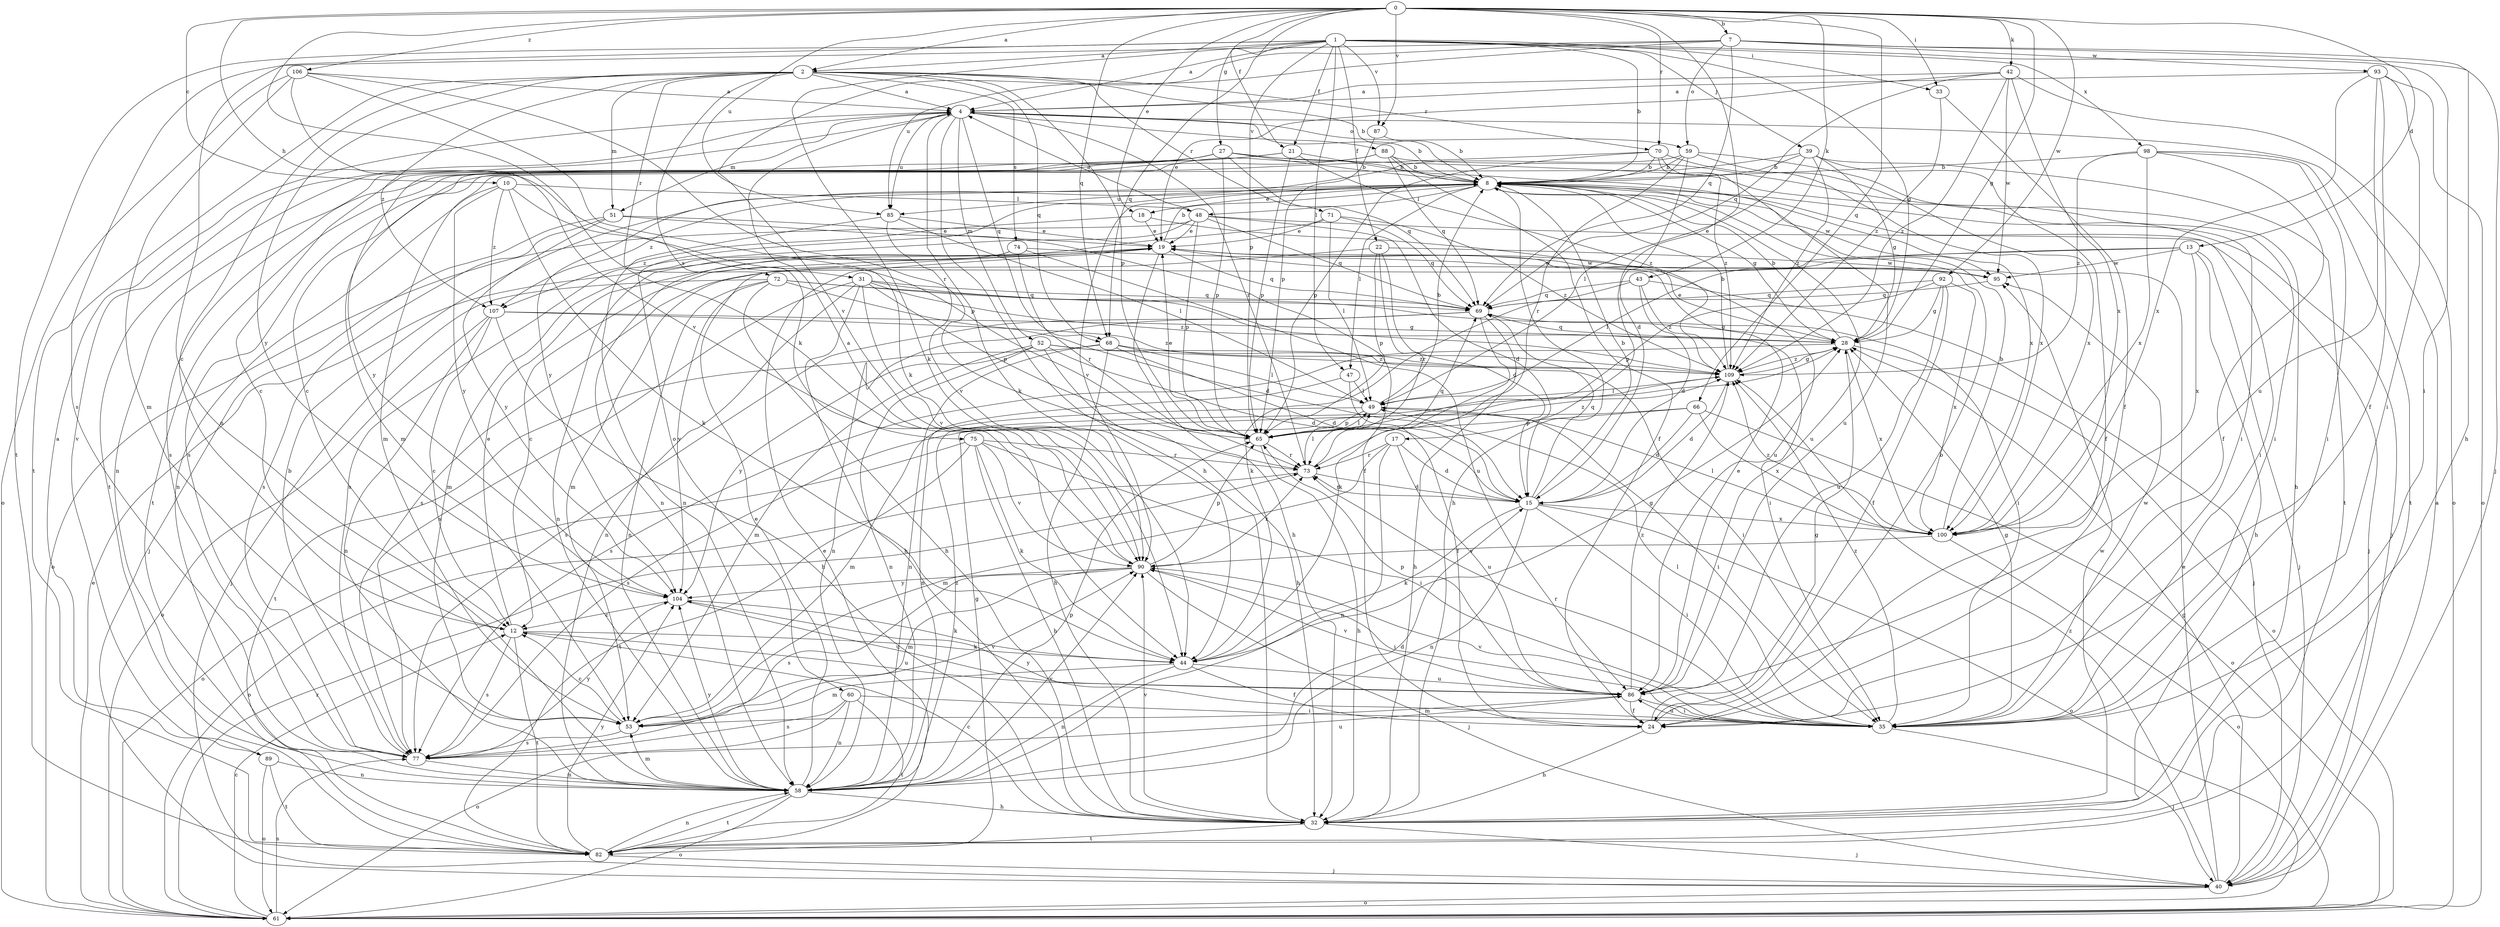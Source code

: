 strict digraph  {
0;
1;
2;
4;
7;
8;
10;
12;
13;
15;
17;
18;
19;
21;
22;
24;
27;
28;
31;
32;
33;
35;
39;
40;
42;
43;
44;
47;
48;
49;
51;
52;
53;
58;
59;
60;
61;
65;
66;
68;
69;
70;
71;
72;
73;
74;
75;
77;
82;
85;
86;
87;
88;
89;
90;
92;
93;
95;
98;
100;
104;
106;
107;
109;
0 -> 2  [label=a];
0 -> 7  [label=b];
0 -> 10  [label=c];
0 -> 13  [label=d];
0 -> 17  [label=e];
0 -> 18  [label=e];
0 -> 21  [label=f];
0 -> 27  [label=g];
0 -> 28  [label=g];
0 -> 31  [label=h];
0 -> 33  [label=i];
0 -> 42  [label=k];
0 -> 43  [label=k];
0 -> 44  [label=k];
0 -> 66  [label=q];
0 -> 68  [label=q];
0 -> 70  [label=r];
0 -> 85  [label=u];
0 -> 87  [label=v];
0 -> 92  [label=w];
0 -> 106  [label=z];
1 -> 2  [label=a];
1 -> 4  [label=a];
1 -> 8  [label=b];
1 -> 21  [label=f];
1 -> 22  [label=f];
1 -> 28  [label=g];
1 -> 33  [label=i];
1 -> 35  [label=i];
1 -> 39  [label=j];
1 -> 44  [label=k];
1 -> 47  [label=l];
1 -> 58  [label=n];
1 -> 65  [label=p];
1 -> 68  [label=q];
1 -> 82  [label=t];
1 -> 87  [label=v];
1 -> 98  [label=x];
2 -> 4  [label=a];
2 -> 8  [label=b];
2 -> 12  [label=c];
2 -> 51  [label=m];
2 -> 65  [label=p];
2 -> 68  [label=q];
2 -> 70  [label=r];
2 -> 71  [label=r];
2 -> 72  [label=r];
2 -> 74  [label=s];
2 -> 75  [label=s];
2 -> 82  [label=t];
2 -> 104  [label=y];
2 -> 107  [label=z];
4 -> 8  [label=b];
4 -> 32  [label=h];
4 -> 44  [label=k];
4 -> 51  [label=m];
4 -> 52  [label=m];
4 -> 59  [label=o];
4 -> 68  [label=q];
4 -> 73  [label=r];
4 -> 82  [label=t];
4 -> 85  [label=u];
4 -> 88  [label=v];
4 -> 89  [label=v];
7 -> 32  [label=h];
7 -> 40  [label=j];
7 -> 59  [label=o];
7 -> 69  [label=q];
7 -> 77  [label=s];
7 -> 85  [label=u];
7 -> 90  [label=v];
7 -> 93  [label=w];
8 -> 18  [label=e];
8 -> 28  [label=g];
8 -> 32  [label=h];
8 -> 35  [label=i];
8 -> 40  [label=j];
8 -> 47  [label=l];
8 -> 48  [label=l];
8 -> 60  [label=o];
8 -> 85  [label=u];
8 -> 86  [label=u];
8 -> 90  [label=v];
8 -> 95  [label=w];
8 -> 107  [label=z];
10 -> 44  [label=k];
10 -> 48  [label=l];
10 -> 58  [label=n];
10 -> 65  [label=p];
10 -> 104  [label=y];
10 -> 107  [label=z];
12 -> 19  [label=e];
12 -> 44  [label=k];
12 -> 77  [label=s];
12 -> 82  [label=t];
12 -> 86  [label=u];
13 -> 32  [label=h];
13 -> 40  [label=j];
13 -> 49  [label=l];
13 -> 77  [label=s];
13 -> 95  [label=w];
13 -> 100  [label=x];
15 -> 8  [label=b];
15 -> 35  [label=i];
15 -> 44  [label=k];
15 -> 58  [label=n];
15 -> 61  [label=o];
15 -> 69  [label=q];
15 -> 73  [label=r];
15 -> 100  [label=x];
17 -> 15  [label=d];
17 -> 53  [label=m];
17 -> 58  [label=n];
17 -> 73  [label=r];
17 -> 86  [label=u];
18 -> 19  [label=e];
18 -> 86  [label=u];
18 -> 107  [label=z];
19 -> 8  [label=b];
19 -> 12  [label=c];
19 -> 32  [label=h];
19 -> 69  [label=q];
19 -> 95  [label=w];
21 -> 8  [label=b];
21 -> 53  [label=m];
21 -> 65  [label=p];
21 -> 77  [label=s];
21 -> 109  [label=z];
22 -> 15  [label=d];
22 -> 53  [label=m];
22 -> 65  [label=p];
22 -> 73  [label=r];
22 -> 95  [label=w];
24 -> 8  [label=b];
24 -> 28  [label=g];
24 -> 32  [label=h];
27 -> 8  [label=b];
27 -> 12  [label=c];
27 -> 35  [label=i];
27 -> 58  [label=n];
27 -> 65  [label=p];
27 -> 69  [label=q];
27 -> 100  [label=x];
27 -> 104  [label=y];
28 -> 8  [label=b];
28 -> 19  [label=e];
28 -> 61  [label=o];
28 -> 69  [label=q];
28 -> 77  [label=s];
28 -> 100  [label=x];
28 -> 109  [label=z];
31 -> 32  [label=h];
31 -> 35  [label=i];
31 -> 58  [label=n];
31 -> 65  [label=p];
31 -> 69  [label=q];
31 -> 77  [label=s];
31 -> 90  [label=v];
31 -> 109  [label=z];
32 -> 12  [label=c];
32 -> 40  [label=j];
32 -> 82  [label=t];
32 -> 90  [label=v];
32 -> 95  [label=w];
33 -> 24  [label=f];
33 -> 109  [label=z];
35 -> 28  [label=g];
35 -> 40  [label=j];
35 -> 49  [label=l];
35 -> 73  [label=r];
35 -> 86  [label=u];
35 -> 90  [label=v];
35 -> 95  [label=w];
35 -> 104  [label=y];
35 -> 109  [label=z];
39 -> 8  [label=b];
39 -> 24  [label=f];
39 -> 28  [label=g];
39 -> 49  [label=l];
39 -> 53  [label=m];
39 -> 82  [label=t];
39 -> 109  [label=z];
40 -> 4  [label=a];
40 -> 19  [label=e];
40 -> 28  [label=g];
40 -> 61  [label=o];
40 -> 109  [label=z];
42 -> 4  [label=a];
42 -> 19  [label=e];
42 -> 61  [label=o];
42 -> 69  [label=q];
42 -> 95  [label=w];
42 -> 100  [label=x];
42 -> 109  [label=z];
43 -> 15  [label=d];
43 -> 40  [label=j];
43 -> 44  [label=k];
43 -> 69  [label=q];
43 -> 109  [label=z];
44 -> 24  [label=f];
44 -> 28  [label=g];
44 -> 53  [label=m];
44 -> 58  [label=n];
44 -> 86  [label=u];
47 -> 24  [label=f];
47 -> 49  [label=l];
47 -> 58  [label=n];
48 -> 4  [label=a];
48 -> 15  [label=d];
48 -> 19  [label=e];
48 -> 40  [label=j];
48 -> 61  [label=o];
48 -> 65  [label=p];
48 -> 69  [label=q];
48 -> 77  [label=s];
49 -> 8  [label=b];
49 -> 35  [label=i];
49 -> 53  [label=m];
49 -> 65  [label=p];
51 -> 19  [label=e];
51 -> 24  [label=f];
51 -> 40  [label=j];
51 -> 77  [label=s];
51 -> 104  [label=y];
52 -> 15  [label=d];
52 -> 32  [label=h];
52 -> 35  [label=i];
52 -> 53  [label=m];
52 -> 58  [label=n];
52 -> 104  [label=y];
52 -> 109  [label=z];
53 -> 12  [label=c];
53 -> 77  [label=s];
53 -> 90  [label=v];
58 -> 15  [label=d];
58 -> 19  [label=e];
58 -> 32  [label=h];
58 -> 53  [label=m];
58 -> 61  [label=o];
58 -> 65  [label=p];
58 -> 82  [label=t];
58 -> 90  [label=v];
58 -> 104  [label=y];
58 -> 109  [label=z];
59 -> 8  [label=b];
59 -> 15  [label=d];
59 -> 32  [label=h];
59 -> 73  [label=r];
59 -> 100  [label=x];
59 -> 104  [label=y];
60 -> 35  [label=i];
60 -> 58  [label=n];
60 -> 61  [label=o];
60 -> 77  [label=s];
60 -> 82  [label=t];
61 -> 12  [label=c];
61 -> 19  [label=e];
61 -> 73  [label=r];
61 -> 77  [label=s];
65 -> 19  [label=e];
65 -> 32  [label=h];
65 -> 49  [label=l];
65 -> 73  [label=r];
65 -> 109  [label=z];
66 -> 15  [label=d];
66 -> 61  [label=o];
66 -> 65  [label=p];
66 -> 77  [label=s];
66 -> 100  [label=x];
68 -> 15  [label=d];
68 -> 32  [label=h];
68 -> 49  [label=l];
68 -> 58  [label=n];
68 -> 82  [label=t];
68 -> 109  [label=z];
69 -> 28  [label=g];
69 -> 32  [label=h];
69 -> 44  [label=k];
69 -> 58  [label=n];
69 -> 77  [label=s];
70 -> 8  [label=b];
70 -> 12  [label=c];
70 -> 65  [label=p];
70 -> 86  [label=u];
70 -> 100  [label=x];
70 -> 109  [label=z];
71 -> 19  [label=e];
71 -> 49  [label=l];
71 -> 58  [label=n];
71 -> 69  [label=q];
71 -> 109  [label=z];
72 -> 15  [label=d];
72 -> 32  [label=h];
72 -> 35  [label=i];
72 -> 40  [label=j];
72 -> 58  [label=n];
72 -> 69  [label=q];
72 -> 104  [label=y];
73 -> 15  [label=d];
73 -> 49  [label=l];
73 -> 61  [label=o];
73 -> 69  [label=q];
74 -> 53  [label=m];
74 -> 58  [label=n];
74 -> 73  [label=r];
74 -> 86  [label=u];
74 -> 95  [label=w];
75 -> 32  [label=h];
75 -> 35  [label=i];
75 -> 44  [label=k];
75 -> 61  [label=o];
75 -> 73  [label=r];
75 -> 82  [label=t];
75 -> 90  [label=v];
77 -> 8  [label=b];
77 -> 58  [label=n];
77 -> 86  [label=u];
77 -> 104  [label=y];
82 -> 19  [label=e];
82 -> 28  [label=g];
82 -> 40  [label=j];
82 -> 58  [label=n];
82 -> 104  [label=y];
85 -> 19  [label=e];
85 -> 49  [label=l];
85 -> 58  [label=n];
85 -> 90  [label=v];
86 -> 19  [label=e];
86 -> 24  [label=f];
86 -> 35  [label=i];
86 -> 53  [label=m];
86 -> 65  [label=p];
86 -> 90  [label=v];
86 -> 109  [label=z];
87 -> 8  [label=b];
87 -> 65  [label=p];
88 -> 8  [label=b];
88 -> 24  [label=f];
88 -> 35  [label=i];
88 -> 69  [label=q];
88 -> 77  [label=s];
88 -> 82  [label=t];
89 -> 4  [label=a];
89 -> 58  [label=n];
89 -> 61  [label=o];
89 -> 82  [label=t];
90 -> 4  [label=a];
90 -> 35  [label=i];
90 -> 40  [label=j];
90 -> 53  [label=m];
90 -> 65  [label=p];
90 -> 73  [label=r];
90 -> 77  [label=s];
90 -> 104  [label=y];
92 -> 24  [label=f];
92 -> 28  [label=g];
92 -> 65  [label=p];
92 -> 69  [label=q];
92 -> 86  [label=u];
92 -> 100  [label=x];
93 -> 4  [label=a];
93 -> 24  [label=f];
93 -> 35  [label=i];
93 -> 61  [label=o];
93 -> 86  [label=u];
93 -> 100  [label=x];
95 -> 69  [label=q];
98 -> 8  [label=b];
98 -> 24  [label=f];
98 -> 35  [label=i];
98 -> 82  [label=t];
98 -> 100  [label=x];
98 -> 109  [label=z];
100 -> 8  [label=b];
100 -> 49  [label=l];
100 -> 61  [label=o];
100 -> 90  [label=v];
100 -> 109  [label=z];
104 -> 12  [label=c];
104 -> 44  [label=k];
104 -> 86  [label=u];
106 -> 4  [label=a];
106 -> 44  [label=k];
106 -> 53  [label=m];
106 -> 61  [label=o];
106 -> 73  [label=r];
106 -> 90  [label=v];
107 -> 12  [label=c];
107 -> 28  [label=g];
107 -> 32  [label=h];
107 -> 58  [label=n];
107 -> 61  [label=o];
107 -> 109  [label=z];
109 -> 8  [label=b];
109 -> 15  [label=d];
109 -> 28  [label=g];
109 -> 49  [label=l];
}
